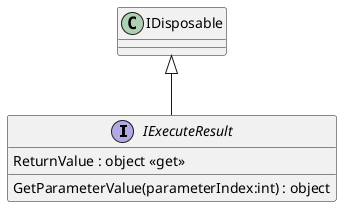 @startuml
interface IExecuteResult {
    ReturnValue : object <<get>>
    GetParameterValue(parameterIndex:int) : object
}
IDisposable <|-- IExecuteResult
@enduml
